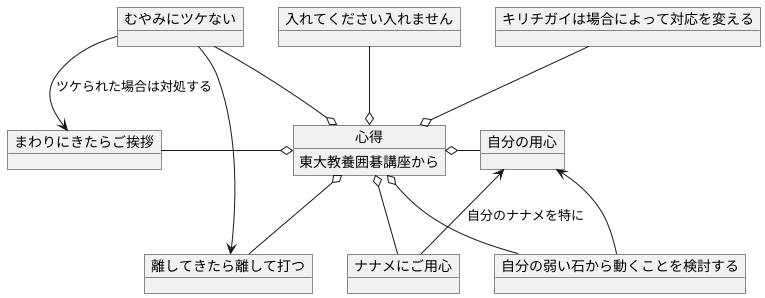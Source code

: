 @startuml

object 心得 {
  東大教養囲碁講座から
}

object まわりにきたらご挨拶
object ナナメにご用心
object 入れてください入れません
object 自分の用心
object 自分の弱い石から動くことを検討する
object キリチガイは場合によって対応を変える
object 離してきたら離して打つ
object むやみにツケない

心得 o-l- まわりにきたらご挨拶
心得 o-r- 自分の用心
心得 o-- ナナメにご用心
心得 o-- 離してきたら離して打つ
心得 o-- むやみにツケない
心得 o-- 自分の弱い石から動くことを検討する
心得 o-u- キリチガイは場合によって対応を変える
心得 o-u- 入れてください入れません
自分の用心 <-d- ナナメにご用心 : 自分のナナメを特に
自分の用心 <-- 自分の弱い石から動くことを検討する
離してきたら離して打つ <-d- むやみにツケない
まわりにきたらご挨拶 <-u- むやみにツケない : ツケられた場合は対処する

@enduml